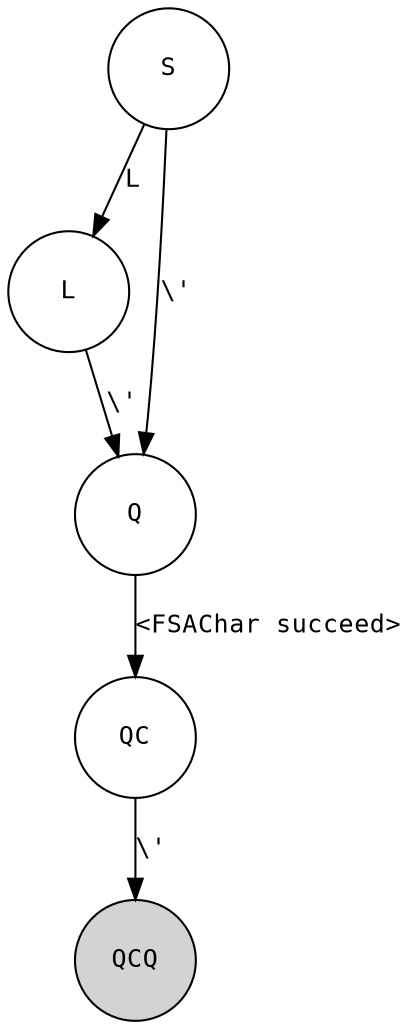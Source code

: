 digraph {
    node [shape = circle, height = 0.8, fontname = "monospace", fixedsize = true, fontsize = 12];
    edge [fontname = "monospace", fontsize = 12];

    node [shape = circle];
    S; L; Q; QC;

    node [style = filled];
    QCQ;

    S -> L [label = "L"];
    S -> Q [label = "\\'"];
    L -> Q [label = "\\'"];
    Q -> QC [label = "<FSAChar succeed>"];
    QC -> QCQ [label = "\\'"];

}